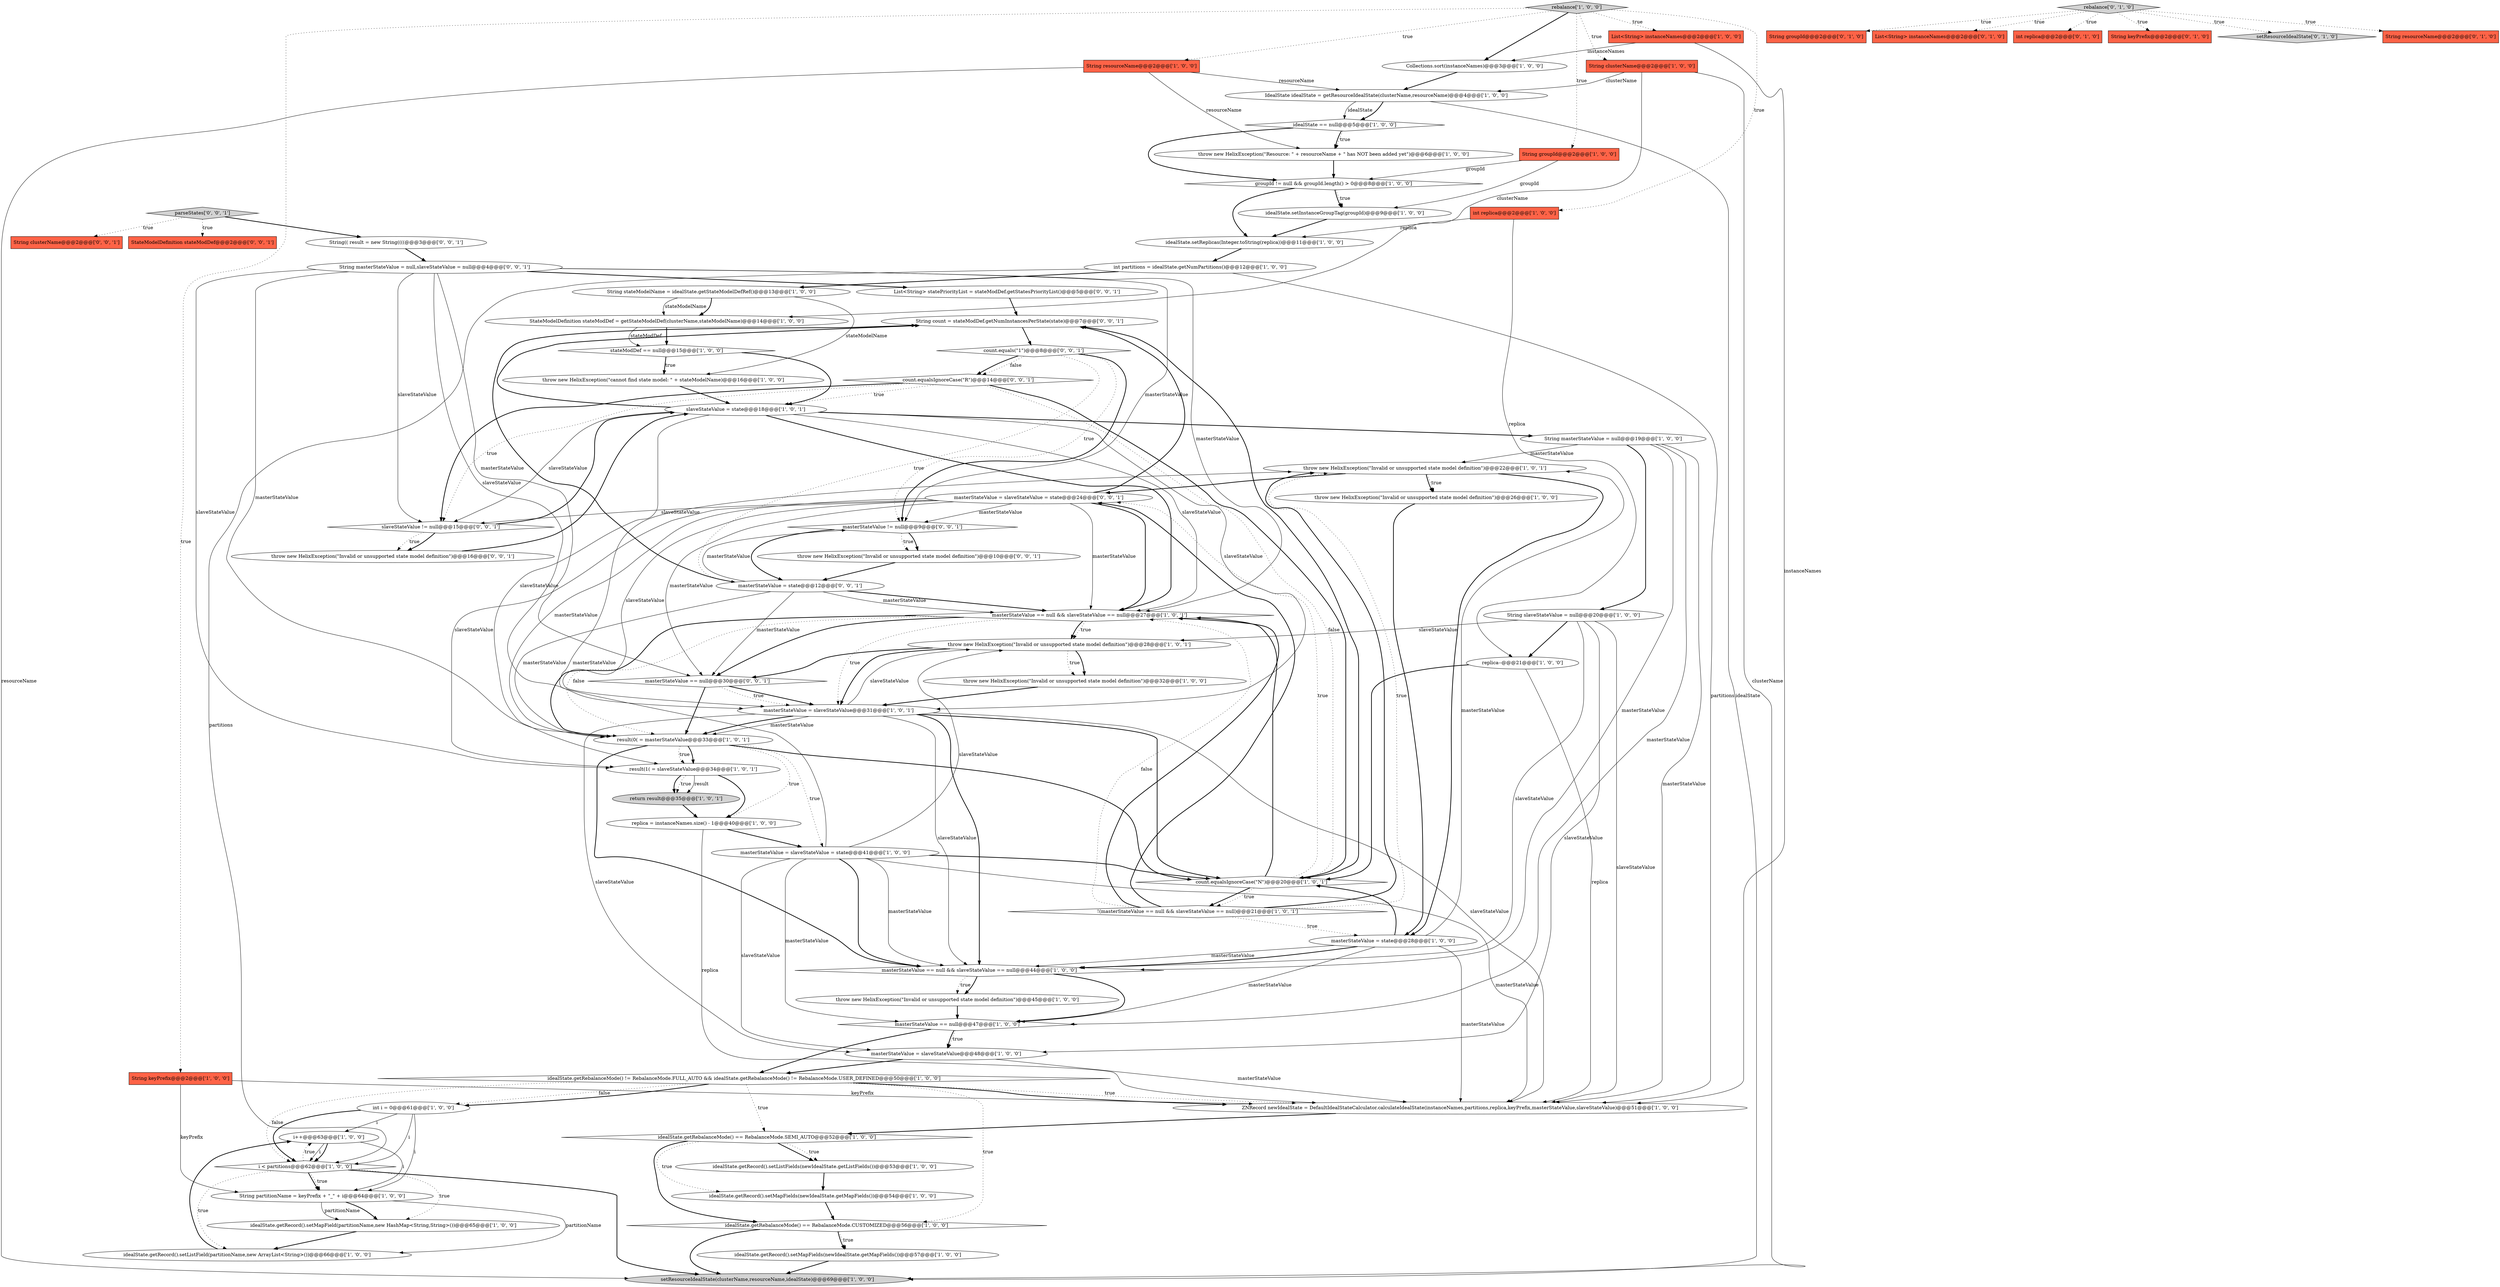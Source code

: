 digraph {
69 [style = filled, label = "parseStates['0', '0', '1']", fillcolor = lightgray, shape = diamond image = "AAA0AAABBB3BBB"];
4 [style = filled, label = "throw new HelixException(\"Invalid or unsupported state model definition\")@@@22@@@['1', '0', '1']", fillcolor = white, shape = ellipse image = "AAA0AAABBB1BBB"];
13 [style = filled, label = "idealState.getRecord().setMapFields(newIdealState.getMapFields())@@@57@@@['1', '0', '0']", fillcolor = white, shape = ellipse image = "AAA0AAABBB1BBB"];
49 [style = filled, label = "idealState == null@@@5@@@['1', '0', '0']", fillcolor = white, shape = diamond image = "AAA0AAABBB1BBB"];
10 [style = filled, label = "int i = 0@@@61@@@['1', '0', '0']", fillcolor = white, shape = ellipse image = "AAA0AAABBB1BBB"];
12 [style = filled, label = "List<String> instanceNames@@@2@@@['1', '0', '0']", fillcolor = tomato, shape = box image = "AAA0AAABBB1BBB"];
41 [style = filled, label = "rebalance['1', '0', '0']", fillcolor = lightgray, shape = diamond image = "AAA0AAABBB1BBB"];
67 [style = filled, label = "count.equalsIgnoreCase(\"R\")@@@14@@@['0', '0', '1']", fillcolor = white, shape = diamond image = "AAA0AAABBB3BBB"];
32 [style = filled, label = "masterStateValue == null && slaveStateValue == null@@@44@@@['1', '0', '0']", fillcolor = white, shape = diamond image = "AAA0AAABBB1BBB"];
68 [style = filled, label = "List<String> statePriorityList = stateModDef.getStatesPriorityList()@@@5@@@['0', '0', '1']", fillcolor = white, shape = ellipse image = "AAA0AAABBB3BBB"];
75 [style = filled, label = "masterStateValue != null@@@9@@@['0', '0', '1']", fillcolor = white, shape = diamond image = "AAA0AAABBB3BBB"];
76 [style = filled, label = "throw new HelixException(\"Invalid or unsupported state model definition\")@@@16@@@['0', '0', '1']", fillcolor = white, shape = ellipse image = "AAA0AAABBB3BBB"];
5 [style = filled, label = "slaveStateValue = state@@@18@@@['1', '0', '1']", fillcolor = white, shape = ellipse image = "AAA0AAABBB1BBB"];
54 [style = filled, label = "throw new HelixException(\"Resource: \" + resourceName + \" has NOT been added yet\")@@@6@@@['1', '0', '0']", fillcolor = white, shape = ellipse image = "AAA0AAABBB1BBB"];
62 [style = filled, label = "slaveStateValue != null@@@15@@@['0', '0', '1']", fillcolor = white, shape = diamond image = "AAA0AAABBB3BBB"];
17 [style = filled, label = "!(masterStateValue == null && slaveStateValue == null)@@@21@@@['1', '0', '1']", fillcolor = white, shape = diamond image = "AAA0AAABBB1BBB"];
9 [style = filled, label = "idealState.getRecord().setMapField(partitionName,new HashMap<String,String>())@@@65@@@['1', '0', '0']", fillcolor = white, shape = ellipse image = "AAA0AAABBB1BBB"];
25 [style = filled, label = "throw new HelixException(\"cannot find state model: \" + stateModelName)@@@16@@@['1', '0', '0']", fillcolor = white, shape = ellipse image = "AAA0AAABBB1BBB"];
1 [style = filled, label = "replica = instanceNames.size() - 1@@@40@@@['1', '0', '0']", fillcolor = white, shape = ellipse image = "AAA0AAABBB1BBB"];
39 [style = filled, label = "Collections.sort(instanceNames)@@@3@@@['1', '0', '0']", fillcolor = white, shape = ellipse image = "AAA0AAABBB1BBB"];
45 [style = filled, label = "StateModelDefinition stateModDef = getStateModelDef(clusterName,stateModelName)@@@14@@@['1', '0', '0']", fillcolor = white, shape = ellipse image = "AAA0AAABBB1BBB"];
30 [style = filled, label = "i++@@@63@@@['1', '0', '0']", fillcolor = white, shape = ellipse image = "AAA0AAABBB1BBB"];
56 [style = filled, label = "rebalance['0', '1', '0']", fillcolor = lightgray, shape = diamond image = "AAA0AAABBB2BBB"];
71 [style = filled, label = "masterStateValue = slaveStateValue = state@@@24@@@['0', '0', '1']", fillcolor = white, shape = ellipse image = "AAA0AAABBB3BBB"];
57 [style = filled, label = "String groupId@@@2@@@['0', '1', '0']", fillcolor = tomato, shape = box image = "AAA0AAABBB2BBB"];
44 [style = filled, label = "throw new HelixException(\"Invalid or unsupported state model definition\")@@@32@@@['1', '0', '0']", fillcolor = white, shape = ellipse image = "AAA0AAABBB1BBB"];
46 [style = filled, label = "replica--@@@21@@@['1', '0', '0']", fillcolor = white, shape = ellipse image = "AAA0AAABBB1BBB"];
58 [style = filled, label = "List<String> instanceNames@@@2@@@['0', '1', '0']", fillcolor = tomato, shape = box image = "AAA0AAABBB2BBB"];
33 [style = filled, label = "String masterStateValue = null@@@19@@@['1', '0', '0']", fillcolor = white, shape = ellipse image = "AAA0AAABBB1BBB"];
42 [style = filled, label = "IdealState idealState = getResourceIdealState(clusterName,resourceName)@@@4@@@['1', '0', '0']", fillcolor = white, shape = ellipse image = "AAA0AAABBB1BBB"];
52 [style = filled, label = "String keyPrefix@@@2@@@['1', '0', '0']", fillcolor = tomato, shape = box image = "AAA0AAABBB1BBB"];
31 [style = filled, label = "idealState.setReplicas(Integer.toString(replica))@@@11@@@['1', '0', '0']", fillcolor = white, shape = ellipse image = "AAA0AAABBB1BBB"];
77 [style = filled, label = "String clusterName@@@2@@@['0', '0', '1']", fillcolor = tomato, shape = box image = "AAA0AAABBB3BBB"];
6 [style = filled, label = "idealState.getRebalanceMode() == RebalanceMode.SEMI_AUTO@@@52@@@['1', '0', '0']", fillcolor = white, shape = diamond image = "AAA0AAABBB1BBB"];
8 [style = filled, label = "groupId != null && groupId.length() > 0@@@8@@@['1', '0', '0']", fillcolor = white, shape = diamond image = "AAA0AAABBB1BBB"];
3 [style = filled, label = "throw new HelixException(\"Invalid or unsupported state model definition\")@@@45@@@['1', '0', '0']", fillcolor = white, shape = ellipse image = "AAA0AAABBB1BBB"];
19 [style = filled, label = "masterStateValue = slaveStateValue = state@@@41@@@['1', '0', '0']", fillcolor = white, shape = ellipse image = "AAA0AAABBB1BBB"];
51 [style = filled, label = "idealState.getRecord().setMapFields(newIdealState.getMapFields())@@@54@@@['1', '0', '0']", fillcolor = white, shape = ellipse image = "AAA0AAABBB1BBB"];
60 [style = filled, label = "int replica@@@2@@@['0', '1', '0']", fillcolor = tomato, shape = box image = "AAA0AAABBB2BBB"];
72 [style = filled, label = "masterStateValue = state@@@12@@@['0', '0', '1']", fillcolor = white, shape = ellipse image = "AAA0AAABBB3BBB"];
14 [style = filled, label = "masterStateValue = slaveStateValue@@@48@@@['1', '0', '0']", fillcolor = white, shape = ellipse image = "AAA0AAABBB1BBB"];
22 [style = filled, label = "i < partitions@@@62@@@['1', '0', '0']", fillcolor = white, shape = diamond image = "AAA0AAABBB1BBB"];
38 [style = filled, label = "masterStateValue = state@@@28@@@['1', '0', '0']", fillcolor = white, shape = ellipse image = "AAA0AAABBB1BBB"];
40 [style = filled, label = "throw new HelixException(\"Invalid or unsupported state model definition\")@@@28@@@['1', '0', '1']", fillcolor = white, shape = ellipse image = "AAA0AAABBB1BBB"];
34 [style = filled, label = "result(0( = masterStateValue@@@33@@@['1', '0', '1']", fillcolor = white, shape = ellipse image = "AAA0AAABBB1BBB"];
11 [style = filled, label = "String slaveStateValue = null@@@20@@@['1', '0', '0']", fillcolor = white, shape = ellipse image = "AAA0AAABBB1BBB"];
36 [style = filled, label = "String resourceName@@@2@@@['1', '0', '0']", fillcolor = tomato, shape = box image = "AAA0AAABBB1BBB"];
61 [style = filled, label = "String keyPrefix@@@2@@@['0', '1', '0']", fillcolor = tomato, shape = box image = "AAA0AAABBB2BBB"];
64 [style = filled, label = "masterStateValue == null@@@30@@@['0', '0', '1']", fillcolor = white, shape = diamond image = "AAA0AAABBB3BBB"];
47 [style = filled, label = "String stateModelName = idealState.getStateModelDefRef()@@@13@@@['1', '0', '0']", fillcolor = white, shape = ellipse image = "AAA0AAABBB1BBB"];
18 [style = filled, label = "idealState.getRecord().setListField(partitionName,new ArrayList<String>())@@@66@@@['1', '0', '0']", fillcolor = white, shape = ellipse image = "AAA0AAABBB1BBB"];
53 [style = filled, label = "idealState.getRebalanceMode() != RebalanceMode.FULL_AUTO && idealState.getRebalanceMode() != RebalanceMode.USER_DEFINED@@@50@@@['1', '0', '0']", fillcolor = white, shape = diamond image = "AAA0AAABBB1BBB"];
65 [style = filled, label = "String masterStateValue = null,slaveStateValue = null@@@4@@@['0', '0', '1']", fillcolor = white, shape = ellipse image = "AAA0AAABBB3BBB"];
28 [style = filled, label = "masterStateValue == null && slaveStateValue == null@@@27@@@['1', '0', '1']", fillcolor = white, shape = diamond image = "AAA0AAABBB1BBB"];
20 [style = filled, label = "count.equalsIgnoreCase(\"N\")@@@20@@@['1', '0', '1']", fillcolor = white, shape = diamond image = "AAA0AAABBB1BBB"];
70 [style = filled, label = "StateModelDefinition stateModDef@@@2@@@['0', '0', '1']", fillcolor = tomato, shape = box image = "AAA0AAABBB3BBB"];
21 [style = filled, label = "idealState.setInstanceGroupTag(groupId)@@@9@@@['1', '0', '0']", fillcolor = white, shape = ellipse image = "AAA0AAABBB1BBB"];
24 [style = filled, label = "String groupId@@@2@@@['1', '0', '0']", fillcolor = tomato, shape = box image = "AAA0AAABBB1BBB"];
55 [style = filled, label = "setResourceIdealState['0', '1', '0']", fillcolor = lightgray, shape = diamond image = "AAA0AAABBB2BBB"];
15 [style = filled, label = "String partitionName = keyPrefix + \"_\" + i@@@64@@@['1', '0', '0']", fillcolor = white, shape = ellipse image = "AAA0AAABBB1BBB"];
73 [style = filled, label = "throw new HelixException(\"Invalid or unsupported state model definition\")@@@10@@@['0', '0', '1']", fillcolor = white, shape = ellipse image = "AAA0AAABBB3BBB"];
37 [style = filled, label = "setResourceIdealState(clusterName,resourceName,idealState)@@@69@@@['1', '0', '0']", fillcolor = lightgray, shape = ellipse image = "AAA0AAABBB1BBB"];
27 [style = filled, label = "masterStateValue == null@@@47@@@['1', '0', '0']", fillcolor = white, shape = diamond image = "AAA0AAABBB1BBB"];
43 [style = filled, label = "ZNRecord newIdealState = DefaultIdealStateCalculator.calculateIdealState(instanceNames,partitions,replica,keyPrefix,masterStateValue,slaveStateValue)@@@51@@@['1', '0', '0']", fillcolor = white, shape = ellipse image = "AAA0AAABBB1BBB"];
2 [style = filled, label = "throw new HelixException(\"Invalid or unsupported state model definition\")@@@26@@@['1', '0', '0']", fillcolor = white, shape = ellipse image = "AAA0AAABBB1BBB"];
50 [style = filled, label = "stateModDef == null@@@15@@@['1', '0', '0']", fillcolor = white, shape = diamond image = "AAA0AAABBB1BBB"];
63 [style = filled, label = "String(( result = new String((((@@@3@@@['0', '0', '1']", fillcolor = white, shape = ellipse image = "AAA0AAABBB3BBB"];
66 [style = filled, label = "count.equals(\"1\")@@@8@@@['0', '0', '1']", fillcolor = white, shape = diamond image = "AAA0AAABBB3BBB"];
74 [style = filled, label = "String count = stateModDef.getNumInstancesPerState(state)@@@7@@@['0', '0', '1']", fillcolor = white, shape = ellipse image = "AAA0AAABBB3BBB"];
16 [style = filled, label = "String clusterName@@@2@@@['1', '0', '0']", fillcolor = tomato, shape = box image = "AAA0AAABBB1BBB"];
29 [style = filled, label = "return result@@@35@@@['1', '0', '1']", fillcolor = lightgray, shape = ellipse image = "AAA0AAABBB1BBB"];
35 [style = filled, label = "idealState.getRebalanceMode() == RebalanceMode.CUSTOMIZED@@@56@@@['1', '0', '0']", fillcolor = white, shape = diamond image = "AAA0AAABBB1BBB"];
48 [style = filled, label = "idealState.getRecord().setListFields(newIdealState.getListFields())@@@53@@@['1', '0', '0']", fillcolor = white, shape = ellipse image = "AAA0AAABBB1BBB"];
26 [style = filled, label = "result(1( = slaveStateValue@@@34@@@['1', '0', '1']", fillcolor = white, shape = ellipse image = "AAA0AAABBB1BBB"];
59 [style = filled, label = "String resourceName@@@2@@@['0', '1', '0']", fillcolor = tomato, shape = box image = "AAA0AAABBB2BBB"];
0 [style = filled, label = "int partitions = idealState.getNumPartitions()@@@12@@@['1', '0', '0']", fillcolor = white, shape = ellipse image = "AAA0AAABBB1BBB"];
7 [style = filled, label = "masterStateValue = slaveStateValue@@@31@@@['1', '0', '1']", fillcolor = white, shape = ellipse image = "AAA0AAABBB1BBB"];
23 [style = filled, label = "int replica@@@2@@@['1', '0', '0']", fillcolor = tomato, shape = box image = "AAA0AAABBB1BBB"];
23->46 [style = solid, label="replica"];
36->54 [style = solid, label="resourceName"];
52->43 [style = solid, label="keyPrefix"];
72->28 [style = bold, label=""];
69->63 [style = bold, label=""];
71->64 [style = solid, label="masterStateValue"];
11->46 [style = bold, label=""];
66->75 [style = dotted, label="true"];
41->52 [style = dotted, label="true"];
17->71 [style = bold, label=""];
10->30 [style = solid, label="i"];
20->74 [style = bold, label=""];
19->32 [style = solid, label="masterStateValue"];
22->30 [style = dotted, label="true"];
62->76 [style = dotted, label="true"];
66->67 [style = bold, label=""];
39->42 [style = bold, label=""];
27->53 [style = bold, label=""];
8->31 [style = bold, label=""];
17->4 [style = dotted, label="true"];
67->5 [style = dotted, label="true"];
34->20 [style = bold, label=""];
34->19 [style = dotted, label="true"];
4->2 [style = bold, label=""];
53->43 [style = bold, label=""];
56->60 [style = dotted, label="true"];
17->4 [style = bold, label=""];
30->15 [style = solid, label="i"];
10->22 [style = solid, label="i"];
13->37 [style = bold, label=""];
23->31 [style = solid, label="replica"];
7->40 [style = solid, label="slaveStateValue"];
28->34 [style = bold, label=""];
28->64 [style = bold, label=""];
36->37 [style = solid, label="resourceName"];
33->43 [style = solid, label="masterStateValue"];
7->34 [style = solid, label="masterStateValue"];
35->37 [style = bold, label=""];
47->25 [style = solid, label="stateModelName"];
65->68 [style = bold, label=""];
5->33 [style = bold, label=""];
20->17 [style = bold, label=""];
73->72 [style = bold, label=""];
62->76 [style = bold, label=""];
65->34 [style = solid, label="masterStateValue"];
17->38 [style = dotted, label="true"];
11->43 [style = solid, label="slaveStateValue"];
5->28 [style = bold, label=""];
22->18 [style = dotted, label="true"];
47->45 [style = bold, label=""];
2->38 [style = bold, label=""];
34->26 [style = bold, label=""];
41->23 [style = dotted, label="true"];
65->7 [style = solid, label="slaveStateValue"];
22->15 [style = dotted, label="true"];
62->5 [style = bold, label=""];
56->57 [style = dotted, label="true"];
6->48 [style = bold, label=""];
7->43 [style = solid, label="slaveStateValue"];
53->35 [style = dotted, label="true"];
16->42 [style = solid, label="clusterName"];
64->34 [style = bold, label=""];
38->4 [style = solid, label="masterStateValue"];
43->6 [style = bold, label=""];
34->26 [style = dotted, label="true"];
15->9 [style = bold, label=""];
28->40 [style = dotted, label="true"];
47->45 [style = solid, label="stateModelName"];
33->11 [style = bold, label=""];
14->43 [style = solid, label="masterStateValue"];
67->62 [style = dotted, label="true"];
19->32 [style = bold, label=""];
46->43 [style = solid, label="replica"];
72->64 [style = solid, label="masterStateValue"];
42->49 [style = bold, label=""];
35->13 [style = bold, label=""];
41->39 [style = bold, label=""];
24->21 [style = solid, label="groupId"];
49->8 [style = bold, label=""];
7->20 [style = bold, label=""];
56->59 [style = dotted, label="true"];
65->28 [style = solid, label="masterStateValue"];
49->54 [style = bold, label=""];
66->75 [style = bold, label=""];
53->10 [style = dotted, label="false"];
75->72 [style = bold, label=""];
69->70 [style = dotted, label="true"];
42->49 [style = solid, label="idealState"];
7->32 [style = bold, label=""];
25->5 [style = bold, label=""];
1->43 [style = solid, label="replica"];
40->7 [style = bold, label=""];
26->1 [style = bold, label=""];
66->72 [style = dotted, label="true"];
64->7 [style = bold, label=""];
53->43 [style = dotted, label="true"];
40->64 [style = bold, label=""];
26->29 [style = solid, label="result"];
74->66 [style = bold, label=""];
19->4 [style = solid, label="masterStateValue"];
71->62 [style = solid, label="slaveStateValue"];
41->24 [style = dotted, label="true"];
29->1 [style = bold, label=""];
16->37 [style = solid, label="clusterName"];
56->61 [style = dotted, label="true"];
71->75 [style = solid, label="masterStateValue"];
18->30 [style = bold, label=""];
20->71 [style = dotted, label="true"];
38->27 [style = solid, label="masterStateValue"];
69->77 [style = dotted, label="true"];
75->73 [style = dotted, label="true"];
68->74 [style = bold, label=""];
50->5 [style = bold, label=""];
67->62 [style = bold, label=""];
46->20 [style = bold, label=""];
33->27 [style = solid, label="masterStateValue"];
50->25 [style = bold, label=""];
45->50 [style = solid, label="stateModDef"];
19->27 [style = solid, label="masterStateValue"];
65->75 [style = solid, label="masterStateValue"];
33->32 [style = solid, label="masterStateValue"];
5->62 [style = solid, label="slaveStateValue"];
72->74 [style = bold, label=""];
35->13 [style = dotted, label="true"];
32->27 [style = bold, label=""];
71->74 [style = bold, label=""];
32->3 [style = dotted, label="true"];
41->36 [style = dotted, label="true"];
20->17 [style = dotted, label="true"];
38->32 [style = solid, label="masterStateValue"];
72->34 [style = solid, label="masterStateValue"];
76->5 [style = bold, label=""];
3->27 [style = bold, label=""];
10->15 [style = solid, label="i"];
42->37 [style = solid, label="idealState"];
8->21 [style = bold, label=""];
66->67 [style = dotted, label="false"];
19->43 [style = solid, label="masterStateValue"];
67->20 [style = dotted, label="false"];
10->22 [style = bold, label=""];
24->8 [style = solid, label="groupId"];
52->15 [style = solid, label="keyPrefix"];
51->35 [style = bold, label=""];
7->14 [style = solid, label="slaveStateValue"];
15->9 [style = solid, label="partitionName"];
71->34 [style = solid, label="masterStateValue"];
12->43 [style = solid, label="instanceNames"];
5->7 [style = solid, label="slaveStateValue"];
50->25 [style = dotted, label="true"];
36->42 [style = solid, label="resourceName"];
65->64 [style = solid, label="masterStateValue"];
6->48 [style = dotted, label="true"];
5->26 [style = solid, label="slaveStateValue"];
53->22 [style = dotted, label="false"];
11->32 [style = solid, label="slaveStateValue"];
45->50 [style = bold, label=""];
4->71 [style = bold, label=""];
75->73 [style = bold, label=""];
26->29 [style = bold, label=""];
53->10 [style = bold, label=""];
65->26 [style = solid, label="slaveStateValue"];
19->14 [style = solid, label="slaveStateValue"];
4->2 [style = dotted, label="true"];
28->34 [style = dotted, label="false"];
9->18 [style = bold, label=""];
26->29 [style = dotted, label="true"];
5->74 [style = bold, label=""];
27->14 [style = bold, label=""];
38->32 [style = bold, label=""];
53->6 [style = dotted, label="true"];
0->22 [style = solid, label="partitions"];
4->38 [style = bold, label=""];
54->8 [style = bold, label=""];
40->44 [style = dotted, label="true"];
0->43 [style = solid, label="partitions"];
27->14 [style = dotted, label="true"];
56->58 [style = dotted, label="true"];
72->28 [style = solid, label="masterStateValue"];
48->51 [style = bold, label=""];
19->20 [style = bold, label=""];
8->21 [style = dotted, label="true"];
28->7 [style = dotted, label="true"];
5->28 [style = solid, label="slaveStateValue"];
30->22 [style = solid, label="i"];
7->32 [style = solid, label="slaveStateValue"];
22->9 [style = dotted, label="true"];
38->43 [style = solid, label="masterStateValue"];
65->62 [style = solid, label="slaveStateValue"];
30->22 [style = bold, label=""];
72->75 [style = solid, label="masterStateValue"];
49->54 [style = dotted, label="true"];
12->39 [style = solid, label="instanceNames"];
6->51 [style = dotted, label="true"];
71->28 [style = solid, label="masterStateValue"];
22->15 [style = bold, label=""];
34->32 [style = bold, label=""];
71->28 [style = bold, label=""];
16->45 [style = solid, label="clusterName"];
19->40 [style = solid, label="slaveStateValue"];
40->44 [style = bold, label=""];
64->7 [style = dotted, label="true"];
33->4 [style = solid, label="masterStateValue"];
67->20 [style = bold, label=""];
63->65 [style = bold, label=""];
14->53 [style = bold, label=""];
56->55 [style = dotted, label="true"];
7->34 [style = bold, label=""];
32->3 [style = bold, label=""];
17->28 [style = dotted, label="false"];
71->26 [style = solid, label="slaveStateValue"];
17->28 [style = bold, label=""];
20->28 [style = bold, label=""];
1->19 [style = bold, label=""];
71->7 [style = solid, label="slaveStateValue"];
41->12 [style = dotted, label="true"];
44->7 [style = bold, label=""];
0->47 [style = bold, label=""];
38->20 [style = bold, label=""];
28->40 [style = bold, label=""];
6->35 [style = bold, label=""];
34->1 [style = dotted, label="true"];
11->40 [style = solid, label="slaveStateValue"];
15->18 [style = solid, label="partitionName"];
21->31 [style = bold, label=""];
41->16 [style = dotted, label="true"];
11->14 [style = solid, label="slaveStateValue"];
22->37 [style = bold, label=""];
31->0 [style = bold, label=""];
}
